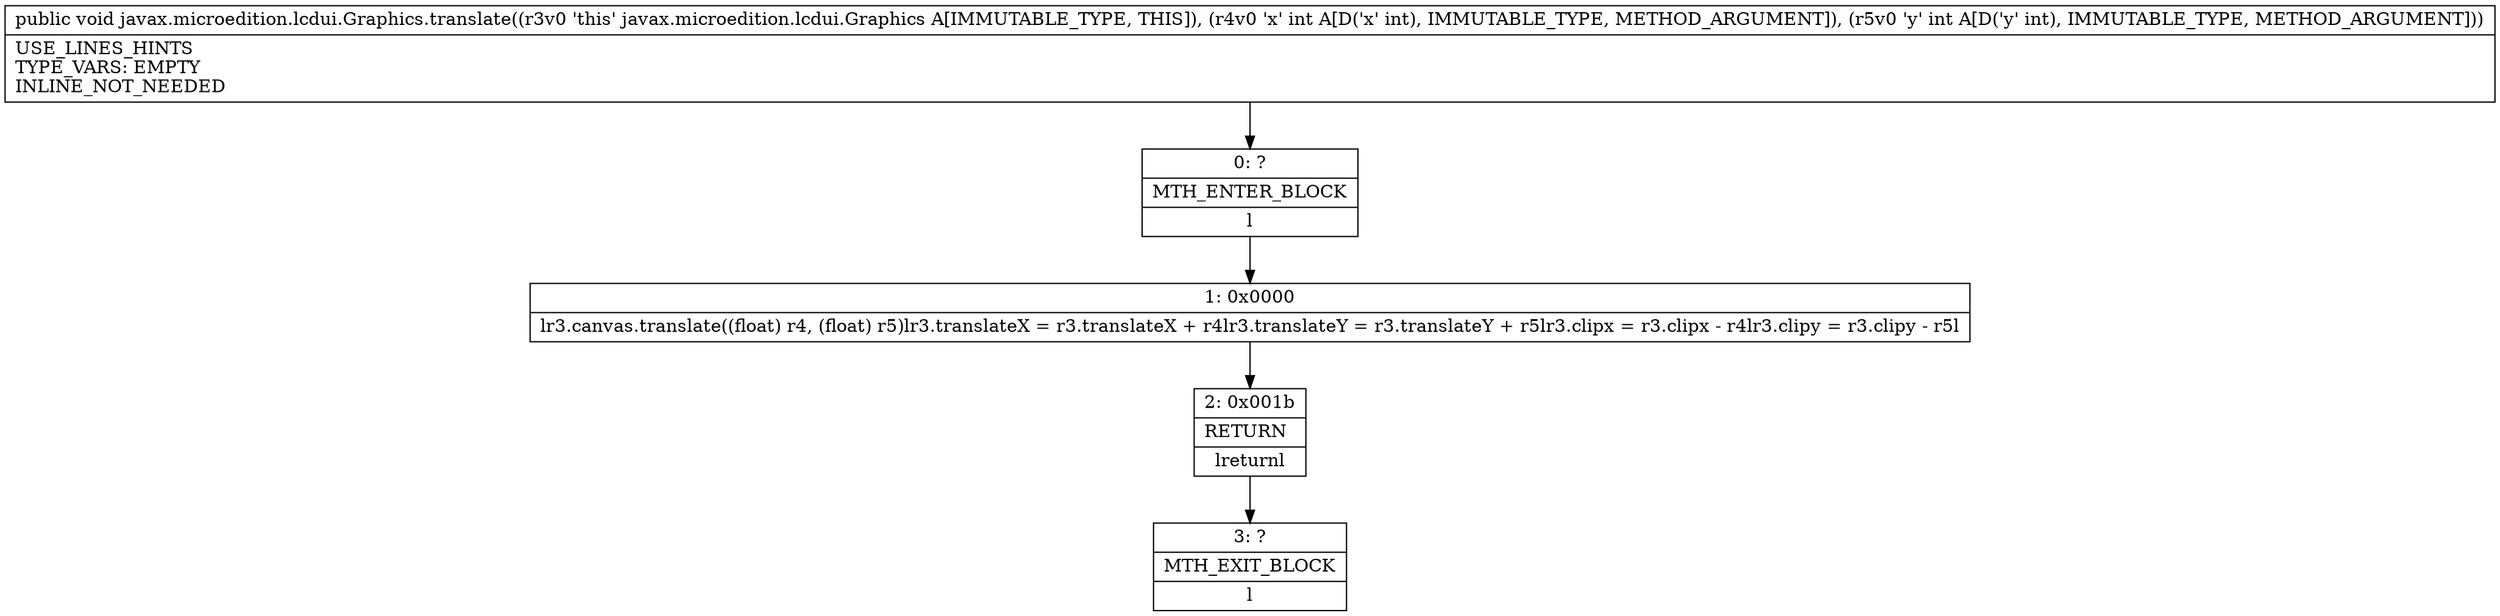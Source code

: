 digraph "CFG forjavax.microedition.lcdui.Graphics.translate(II)V" {
Node_0 [shape=record,label="{0\:\ ?|MTH_ENTER_BLOCK\l|l}"];
Node_1 [shape=record,label="{1\:\ 0x0000|lr3.canvas.translate((float) r4, (float) r5)lr3.translateX = r3.translateX + r4lr3.translateY = r3.translateY + r5lr3.clipx = r3.clipx \- r4lr3.clipy = r3.clipy \- r5l}"];
Node_2 [shape=record,label="{2\:\ 0x001b|RETURN\l|lreturnl}"];
Node_3 [shape=record,label="{3\:\ ?|MTH_EXIT_BLOCK\l|l}"];
MethodNode[shape=record,label="{public void javax.microedition.lcdui.Graphics.translate((r3v0 'this' javax.microedition.lcdui.Graphics A[IMMUTABLE_TYPE, THIS]), (r4v0 'x' int A[D('x' int), IMMUTABLE_TYPE, METHOD_ARGUMENT]), (r5v0 'y' int A[D('y' int), IMMUTABLE_TYPE, METHOD_ARGUMENT]))  | USE_LINES_HINTS\lTYPE_VARS: EMPTY\lINLINE_NOT_NEEDED\l}"];
MethodNode -> Node_0;
Node_0 -> Node_1;
Node_1 -> Node_2;
Node_2 -> Node_3;
}

